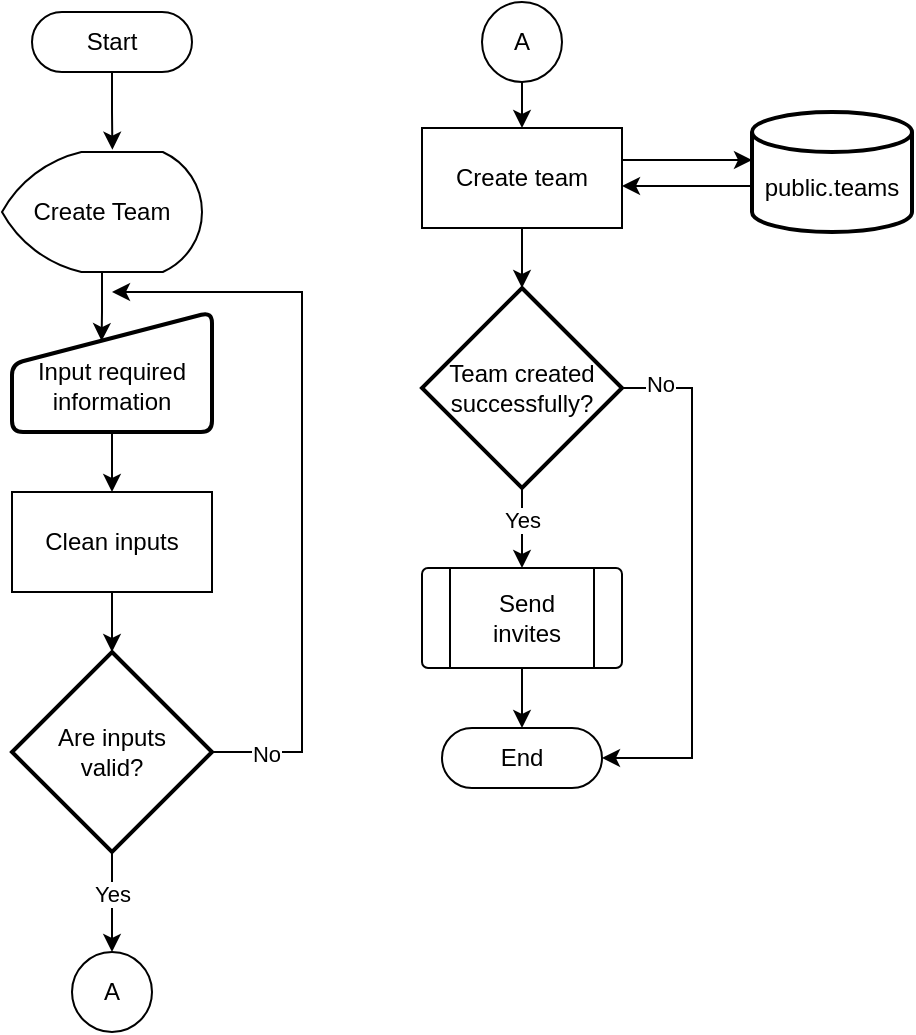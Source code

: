 <mxfile version="27.0.5">
  <diagram name="Page-1" id="Wb9_K0BdIgBjzCpXePzP">
    <mxGraphModel dx="1751" dy="603" grid="1" gridSize="10" guides="1" tooltips="1" connect="1" arrows="1" fold="1" page="1" pageScale="1" pageWidth="850" pageHeight="1100" math="0" shadow="0">
      <root>
        <mxCell id="0" />
        <mxCell id="1" parent="0" />
        <mxCell id="BfQuhcpNAC7Z6O6DFSNn-51" value="Start" style="html=1;dashed=0;whiteSpace=wrap;shape=mxgraph.dfd.start" vertex="1" parent="1">
          <mxGeometry x="-555" y="190" width="80" height="30" as="geometry" />
        </mxCell>
        <mxCell id="BfQuhcpNAC7Z6O6DFSNn-52" value="&lt;div&gt;&lt;br&gt;&lt;/div&gt;Input required information" style="html=1;strokeWidth=2;shape=manualInput;whiteSpace=wrap;rounded=1;size=26;arcSize=11;" vertex="1" parent="1">
          <mxGeometry x="-565" y="340" width="100" height="60" as="geometry" />
        </mxCell>
        <mxCell id="BfQuhcpNAC7Z6O6DFSNn-53" value="Create Team" style="strokeWidth=1;html=1;shape=mxgraph.flowchart.display;whiteSpace=wrap;" vertex="1" parent="1">
          <mxGeometry x="-570" y="260" width="100" height="60" as="geometry" />
        </mxCell>
        <mxCell id="BfQuhcpNAC7Z6O6DFSNn-54" style="edgeStyle=orthogonalEdgeStyle;rounded=0;orthogonalLoop=1;jettySize=auto;html=1;entryX=0.552;entryY=-0.019;entryDx=0;entryDy=0;entryPerimeter=0;" edge="1" parent="1" source="BfQuhcpNAC7Z6O6DFSNn-51" target="BfQuhcpNAC7Z6O6DFSNn-53">
          <mxGeometry relative="1" as="geometry" />
        </mxCell>
        <mxCell id="BfQuhcpNAC7Z6O6DFSNn-55" style="edgeStyle=orthogonalEdgeStyle;rounded=0;orthogonalLoop=1;jettySize=auto;html=1;entryX=0.448;entryY=0.242;entryDx=0;entryDy=0;entryPerimeter=0;" edge="1" parent="1" source="BfQuhcpNAC7Z6O6DFSNn-53" target="BfQuhcpNAC7Z6O6DFSNn-52">
          <mxGeometry relative="1" as="geometry" />
        </mxCell>
        <mxCell id="BfQuhcpNAC7Z6O6DFSNn-60" style="edgeStyle=orthogonalEdgeStyle;rounded=0;orthogonalLoop=1;jettySize=auto;html=1;entryX=0.5;entryY=0;entryDx=0;entryDy=0;entryPerimeter=0;" edge="1" parent="1" source="BfQuhcpNAC7Z6O6DFSNn-52">
          <mxGeometry relative="1" as="geometry">
            <mxPoint x="-515" y="430" as="targetPoint" />
          </mxGeometry>
        </mxCell>
        <mxCell id="BfQuhcpNAC7Z6O6DFSNn-61" value="Clean inputs" style="html=1;dashed=0;whiteSpace=wrap;" vertex="1" parent="1">
          <mxGeometry x="-565" y="430" width="100" height="50" as="geometry" />
        </mxCell>
        <mxCell id="BfQuhcpNAC7Z6O6DFSNn-65" style="edgeStyle=orthogonalEdgeStyle;rounded=0;orthogonalLoop=1;jettySize=auto;html=1;" edge="1" parent="1" source="BfQuhcpNAC7Z6O6DFSNn-63">
          <mxGeometry relative="1" as="geometry">
            <mxPoint x="-515" y="330" as="targetPoint" />
            <Array as="points">
              <mxPoint x="-420" y="560" />
              <mxPoint x="-420" y="330" />
            </Array>
          </mxGeometry>
        </mxCell>
        <mxCell id="BfQuhcpNAC7Z6O6DFSNn-66" value="No" style="edgeLabel;html=1;align=center;verticalAlign=middle;resizable=0;points=[];" vertex="1" connectable="0" parent="BfQuhcpNAC7Z6O6DFSNn-65">
          <mxGeometry x="-0.855" y="-1" relative="1" as="geometry">
            <mxPoint as="offset" />
          </mxGeometry>
        </mxCell>
        <mxCell id="BfQuhcpNAC7Z6O6DFSNn-67" style="edgeStyle=orthogonalEdgeStyle;rounded=0;orthogonalLoop=1;jettySize=auto;html=1;entryX=0.5;entryY=0;entryDx=0;entryDy=0;entryPerimeter=0;" edge="1" parent="1" source="BfQuhcpNAC7Z6O6DFSNn-63" target="BfQuhcpNAC7Z6O6DFSNn-99">
          <mxGeometry relative="1" as="geometry">
            <mxPoint x="-515" y="640" as="targetPoint" />
          </mxGeometry>
        </mxCell>
        <mxCell id="BfQuhcpNAC7Z6O6DFSNn-104" value="Yes" style="edgeLabel;html=1;align=center;verticalAlign=middle;resizable=0;points=[];" vertex="1" connectable="0" parent="BfQuhcpNAC7Z6O6DFSNn-67">
          <mxGeometry x="-0.179" relative="1" as="geometry">
            <mxPoint as="offset" />
          </mxGeometry>
        </mxCell>
        <mxCell id="BfQuhcpNAC7Z6O6DFSNn-63" value="Are inputs&lt;div&gt;valid?&lt;/div&gt;" style="strokeWidth=2;html=1;shape=mxgraph.flowchart.decision;whiteSpace=wrap;" vertex="1" parent="1">
          <mxGeometry x="-565" y="510" width="100" height="100" as="geometry" />
        </mxCell>
        <mxCell id="BfQuhcpNAC7Z6O6DFSNn-64" style="edgeStyle=orthogonalEdgeStyle;rounded=0;orthogonalLoop=1;jettySize=auto;html=1;entryX=0.5;entryY=0;entryDx=0;entryDy=0;entryPerimeter=0;" edge="1" parent="1" source="BfQuhcpNAC7Z6O6DFSNn-61" target="BfQuhcpNAC7Z6O6DFSNn-63">
          <mxGeometry relative="1" as="geometry" />
        </mxCell>
        <mxCell id="BfQuhcpNAC7Z6O6DFSNn-85" style="edgeStyle=orthogonalEdgeStyle;rounded=0;orthogonalLoop=1;jettySize=auto;html=1;" edge="1" parent="1">
          <mxGeometry relative="1" as="geometry">
            <mxPoint x="-195" y="264" as="targetPoint" />
            <mxPoint x="-260" y="264" as="sourcePoint" />
          </mxGeometry>
        </mxCell>
        <mxCell id="BfQuhcpNAC7Z6O6DFSNn-86" value="Create team" style="html=1;dashed=0;whiteSpace=wrap;" vertex="1" parent="1">
          <mxGeometry x="-360" y="248" width="100" height="50" as="geometry" />
        </mxCell>
        <mxCell id="BfQuhcpNAC7Z6O6DFSNn-87" style="edgeStyle=orthogonalEdgeStyle;rounded=0;orthogonalLoop=1;jettySize=auto;html=1;entryX=1;entryY=0.5;entryDx=0;entryDy=0;" edge="1" parent="1">
          <mxGeometry relative="1" as="geometry">
            <mxPoint x="-195" y="277.0" as="sourcePoint" />
            <mxPoint x="-260" y="277.0" as="targetPoint" />
            <Array as="points">
              <mxPoint x="-215" y="277" />
              <mxPoint x="-215" y="277" />
            </Array>
          </mxGeometry>
        </mxCell>
        <mxCell id="BfQuhcpNAC7Z6O6DFSNn-88" value="&lt;div&gt;&lt;br&gt;&lt;/div&gt;&lt;div&gt;public.teams&lt;/div&gt;" style="strokeWidth=2;html=1;shape=mxgraph.flowchart.database;whiteSpace=wrap;" vertex="1" parent="1">
          <mxGeometry x="-195" y="240" width="80" height="60" as="geometry" />
        </mxCell>
        <mxCell id="BfQuhcpNAC7Z6O6DFSNn-89" style="edgeStyle=orthogonalEdgeStyle;rounded=0;orthogonalLoop=1;jettySize=auto;html=1;entryX=0.5;entryY=0;entryDx=0;entryDy=0;" edge="1" parent="1" source="BfQuhcpNAC7Z6O6DFSNn-91" target="BfQuhcpNAC7Z6O6DFSNn-93">
          <mxGeometry relative="1" as="geometry" />
        </mxCell>
        <mxCell id="BfQuhcpNAC7Z6O6DFSNn-90" value="Yes" style="edgeLabel;html=1;align=center;verticalAlign=middle;resizable=0;points=[];" vertex="1" connectable="0" parent="BfQuhcpNAC7Z6O6DFSNn-89">
          <mxGeometry x="-0.218" relative="1" as="geometry">
            <mxPoint as="offset" />
          </mxGeometry>
        </mxCell>
        <mxCell id="BfQuhcpNAC7Z6O6DFSNn-91" value="Team created successfully?" style="strokeWidth=2;html=1;shape=mxgraph.flowchart.decision;whiteSpace=wrap;" vertex="1" parent="1">
          <mxGeometry x="-360" y="328" width="100" height="100" as="geometry" />
        </mxCell>
        <mxCell id="BfQuhcpNAC7Z6O6DFSNn-92" style="edgeStyle=orthogonalEdgeStyle;rounded=0;orthogonalLoop=1;jettySize=auto;html=1;entryX=0.5;entryY=0;entryDx=0;entryDy=0;entryPerimeter=0;" edge="1" parent="1" source="BfQuhcpNAC7Z6O6DFSNn-86" target="BfQuhcpNAC7Z6O6DFSNn-91">
          <mxGeometry relative="1" as="geometry" />
        </mxCell>
        <mxCell id="BfQuhcpNAC7Z6O6DFSNn-93" value="" style="verticalLabelPosition=bottom;verticalAlign=top;html=1;shape=process;whiteSpace=wrap;rounded=1;size=0.14;arcSize=6;" vertex="1" parent="1">
          <mxGeometry x="-360" y="468" width="100" height="50" as="geometry" />
        </mxCell>
        <mxCell id="BfQuhcpNAC7Z6O6DFSNn-94" value="Send invites" style="text;html=1;align=center;verticalAlign=middle;whiteSpace=wrap;rounded=0;" vertex="1" parent="1">
          <mxGeometry x="-340" y="478" width="65" height="30" as="geometry" />
        </mxCell>
        <mxCell id="BfQuhcpNAC7Z6O6DFSNn-95" value="End" style="html=1;dashed=0;whiteSpace=wrap;shape=mxgraph.dfd.start" vertex="1" parent="1">
          <mxGeometry x="-350" y="548" width="80" height="30" as="geometry" />
        </mxCell>
        <mxCell id="BfQuhcpNAC7Z6O6DFSNn-96" style="edgeStyle=orthogonalEdgeStyle;rounded=0;orthogonalLoop=1;jettySize=auto;html=1;entryX=0.5;entryY=0.5;entryDx=0;entryDy=-15;entryPerimeter=0;" edge="1" parent="1" source="BfQuhcpNAC7Z6O6DFSNn-93" target="BfQuhcpNAC7Z6O6DFSNn-95">
          <mxGeometry relative="1" as="geometry" />
        </mxCell>
        <mxCell id="BfQuhcpNAC7Z6O6DFSNn-97" style="edgeStyle=orthogonalEdgeStyle;rounded=0;orthogonalLoop=1;jettySize=auto;html=1;entryX=1;entryY=0.5;entryDx=0;entryDy=0;entryPerimeter=0;" edge="1" parent="1" source="BfQuhcpNAC7Z6O6DFSNn-91" target="BfQuhcpNAC7Z6O6DFSNn-95">
          <mxGeometry relative="1" as="geometry">
            <Array as="points">
              <mxPoint x="-225" y="378" />
              <mxPoint x="-225" y="563" />
            </Array>
          </mxGeometry>
        </mxCell>
        <mxCell id="BfQuhcpNAC7Z6O6DFSNn-98" value="No" style="edgeLabel;html=1;align=center;verticalAlign=middle;resizable=0;points=[];" vertex="1" connectable="0" parent="BfQuhcpNAC7Z6O6DFSNn-97">
          <mxGeometry x="-0.856" y="2" relative="1" as="geometry">
            <mxPoint as="offset" />
          </mxGeometry>
        </mxCell>
        <mxCell id="BfQuhcpNAC7Z6O6DFSNn-99" value="" style="verticalLabelPosition=bottom;verticalAlign=top;html=1;shape=mxgraph.flowchart.on-page_reference;" vertex="1" parent="1">
          <mxGeometry x="-535" y="660" width="40" height="40" as="geometry" />
        </mxCell>
        <mxCell id="BfQuhcpNAC7Z6O6DFSNn-100" value="A" style="text;html=1;align=center;verticalAlign=middle;whiteSpace=wrap;rounded=0;" vertex="1" parent="1">
          <mxGeometry x="-530" y="667.5" width="30" height="25" as="geometry" />
        </mxCell>
        <mxCell id="BfQuhcpNAC7Z6O6DFSNn-103" style="edgeStyle=orthogonalEdgeStyle;rounded=0;orthogonalLoop=1;jettySize=auto;html=1;" edge="1" parent="1" source="BfQuhcpNAC7Z6O6DFSNn-101" target="BfQuhcpNAC7Z6O6DFSNn-86">
          <mxGeometry relative="1" as="geometry" />
        </mxCell>
        <mxCell id="BfQuhcpNAC7Z6O6DFSNn-101" value="" style="verticalLabelPosition=bottom;verticalAlign=top;html=1;shape=mxgraph.flowchart.on-page_reference;" vertex="1" parent="1">
          <mxGeometry x="-330" y="185" width="40" height="40" as="geometry" />
        </mxCell>
        <mxCell id="BfQuhcpNAC7Z6O6DFSNn-102" value="A" style="text;html=1;align=center;verticalAlign=middle;whiteSpace=wrap;rounded=0;" vertex="1" parent="1">
          <mxGeometry x="-325" y="192.5" width="30" height="25" as="geometry" />
        </mxCell>
      </root>
    </mxGraphModel>
  </diagram>
</mxfile>
